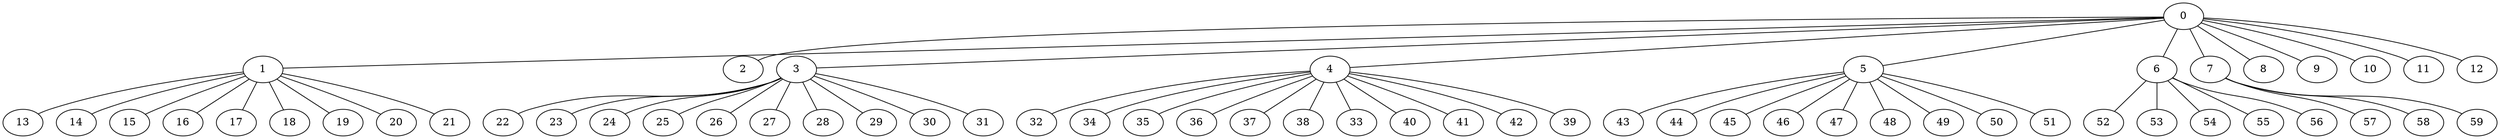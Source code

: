 
graph graphname {
    0 -- 1
0 -- 2
0 -- 3
0 -- 4
0 -- 5
0 -- 6
0 -- 7
0 -- 8
0 -- 9
0 -- 10
0 -- 11
0 -- 12
1 -- 13
1 -- 14
1 -- 15
1 -- 16
1 -- 17
1 -- 18
1 -- 19
1 -- 20
1 -- 21
3 -- 22
3 -- 23
3 -- 24
3 -- 25
3 -- 26
3 -- 27
3 -- 28
3 -- 29
3 -- 30
3 -- 31
4 -- 32
4 -- 34
4 -- 35
4 -- 36
4 -- 37
4 -- 38
4 -- 33
4 -- 40
4 -- 41
4 -- 42
4 -- 39
5 -- 43
5 -- 44
5 -- 45
5 -- 46
5 -- 47
5 -- 48
5 -- 49
5 -- 50
5 -- 51
6 -- 52
6 -- 53
6 -- 54
6 -- 55
6 -- 56
7 -- 57
7 -- 58
7 -- 59

}
